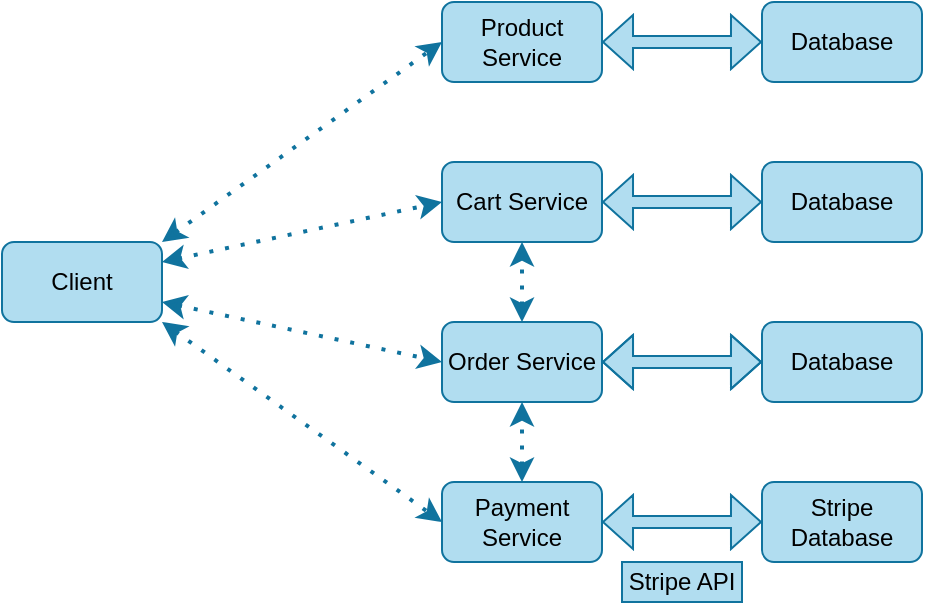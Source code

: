 <mxfile version="24.4.13" type="device">
  <diagram name="Page-1" id="SCOFKBDbG3q1_D7I9xyG">
    <mxGraphModel dx="880" dy="508" grid="1" gridSize="10" guides="1" tooltips="1" connect="1" arrows="1" fold="1" page="1" pageScale="1" pageWidth="850" pageHeight="1100" math="0" shadow="0">
      <root>
        <mxCell id="0" />
        <mxCell id="1" parent="0" />
        <mxCell id="1stWpTDprfd0dn-deF05-7" value="Client" style="rounded=1;whiteSpace=wrap;html=1;backgroundOutline=0;labelBackgroundColor=none;fillColor=#b1ddf0;strokeColor=#10739e;" vertex="1" parent="1">
          <mxGeometry x="160" y="360" width="80" height="40" as="geometry" />
        </mxCell>
        <mxCell id="1stWpTDprfd0dn-deF05-8" value="Cart Service" style="rounded=1;whiteSpace=wrap;html=1;backgroundOutline=0;labelBackgroundColor=none;fillColor=#b1ddf0;strokeColor=#10739e;" vertex="1" parent="1">
          <mxGeometry x="380" y="320" width="80" height="40" as="geometry" />
        </mxCell>
        <mxCell id="1stWpTDprfd0dn-deF05-9" value="Order Service" style="rounded=1;whiteSpace=wrap;html=1;backgroundOutline=0;labelBackgroundColor=none;fillColor=#b1ddf0;strokeColor=#10739e;" vertex="1" parent="1">
          <mxGeometry x="380" y="400" width="80" height="40" as="geometry" />
        </mxCell>
        <mxCell id="1stWpTDprfd0dn-deF05-10" value="Product Service" style="rounded=1;whiteSpace=wrap;html=1;backgroundOutline=0;labelBackgroundColor=none;fillColor=#b1ddf0;strokeColor=#10739e;" vertex="1" parent="1">
          <mxGeometry x="380" y="240" width="80" height="40" as="geometry" />
        </mxCell>
        <mxCell id="1stWpTDprfd0dn-deF05-11" value="Payment Service" style="rounded=1;whiteSpace=wrap;html=1;backgroundOutline=0;labelBackgroundColor=none;fillColor=#b1ddf0;strokeColor=#10739e;" vertex="1" parent="1">
          <mxGeometry x="380" y="480" width="80" height="40" as="geometry" />
        </mxCell>
        <mxCell id="1stWpTDprfd0dn-deF05-12" value="Database" style="rounded=1;whiteSpace=wrap;html=1;backgroundOutline=0;labelBackgroundColor=none;fillColor=#b1ddf0;strokeColor=#10739e;" vertex="1" parent="1">
          <mxGeometry x="540" y="240" width="80" height="40" as="geometry" />
        </mxCell>
        <mxCell id="1stWpTDprfd0dn-deF05-13" value="Database" style="rounded=1;whiteSpace=wrap;html=1;backgroundOutline=0;labelBackgroundColor=none;fillColor=#b1ddf0;strokeColor=#10739e;" vertex="1" parent="1">
          <mxGeometry x="540" y="320" width="80" height="40" as="geometry" />
        </mxCell>
        <mxCell id="1stWpTDprfd0dn-deF05-14" value="Database" style="rounded=1;whiteSpace=wrap;html=1;backgroundOutline=0;labelBackgroundColor=none;fillColor=#b1ddf0;strokeColor=#10739e;" vertex="1" parent="1">
          <mxGeometry x="540" y="400" width="80" height="40" as="geometry" />
        </mxCell>
        <mxCell id="1stWpTDprfd0dn-deF05-15" value="Stripe Database" style="rounded=1;whiteSpace=wrap;html=1;backgroundOutline=0;labelBackgroundColor=none;fillColor=#b1ddf0;strokeColor=#10739e;" vertex="1" parent="1">
          <mxGeometry x="540" y="480" width="80" height="40" as="geometry" />
        </mxCell>
        <mxCell id="1stWpTDprfd0dn-deF05-16" value="" style="shape=flexArrow;endArrow=classic;startArrow=classic;html=1;rounded=0;exitX=1;exitY=0.5;exitDx=0;exitDy=0;entryX=0;entryY=0.5;entryDx=0;entryDy=0;width=6;endSize=4.67;endWidth=20;startWidth=20;startSize=4.67;backgroundOutline=0;labelBackgroundColor=none;strokeColor=#10739e;fontColor=default;fillColor=#b1ddf0;" edge="1" parent="1" source="1stWpTDprfd0dn-deF05-10" target="1stWpTDprfd0dn-deF05-12">
          <mxGeometry width="100" height="100" relative="1" as="geometry">
            <mxPoint x="470" y="290" as="sourcePoint" />
            <mxPoint x="570" y="190" as="targetPoint" />
          </mxGeometry>
        </mxCell>
        <mxCell id="1stWpTDprfd0dn-deF05-17" value="" style="shape=flexArrow;endArrow=classic;startArrow=classic;html=1;rounded=0;exitX=1;exitY=0.5;exitDx=0;exitDy=0;entryX=0;entryY=0.5;entryDx=0;entryDy=0;width=6;endSize=4.67;endWidth=20;startWidth=20;startSize=4.67;backgroundOutline=0;labelBackgroundColor=none;strokeColor=#10739e;fontColor=default;fillColor=#b1ddf0;" edge="1" parent="1" source="1stWpTDprfd0dn-deF05-8" target="1stWpTDprfd0dn-deF05-13">
          <mxGeometry width="100" height="100" relative="1" as="geometry">
            <mxPoint x="470" y="270" as="sourcePoint" />
            <mxPoint x="550" y="270" as="targetPoint" />
          </mxGeometry>
        </mxCell>
        <mxCell id="1stWpTDprfd0dn-deF05-18" value="" style="shape=flexArrow;endArrow=classic;startArrow=classic;html=1;rounded=0;exitX=1;exitY=0.5;exitDx=0;exitDy=0;entryX=0;entryY=0.5;entryDx=0;entryDy=0;width=6;endSize=4.67;endWidth=20;startWidth=20;startSize=4.67;backgroundOutline=0;labelBackgroundColor=none;strokeColor=#10739e;fontColor=default;fillColor=#b1ddf0;" edge="1" parent="1" source="1stWpTDprfd0dn-deF05-9" target="1stWpTDprfd0dn-deF05-14">
          <mxGeometry width="100" height="100" relative="1" as="geometry">
            <mxPoint x="480" y="280" as="sourcePoint" />
            <mxPoint x="560" y="280" as="targetPoint" />
            <Array as="points">
              <mxPoint x="500" y="420" />
            </Array>
          </mxGeometry>
        </mxCell>
        <mxCell id="1stWpTDprfd0dn-deF05-19" value="" style="shape=flexArrow;endArrow=classic;startArrow=classic;html=1;rounded=0;exitX=1;exitY=0.5;exitDx=0;exitDy=0;entryX=0;entryY=0.5;entryDx=0;entryDy=0;width=6;endSize=4.67;endWidth=20;startWidth=20;startSize=4.67;backgroundOutline=0;labelBackgroundColor=none;strokeColor=#10739e;fontColor=default;fillColor=#b1ddf0;" edge="1" parent="1" source="1stWpTDprfd0dn-deF05-11" target="1stWpTDprfd0dn-deF05-15">
          <mxGeometry width="100" height="100" relative="1" as="geometry">
            <mxPoint x="490" y="290" as="sourcePoint" />
            <mxPoint x="570" y="290" as="targetPoint" />
          </mxGeometry>
        </mxCell>
        <mxCell id="1stWpTDprfd0dn-deF05-21" value="" style="endArrow=classic;dashed=1;html=1;dashPattern=1 3;strokeWidth=2;rounded=0;exitX=1;exitY=0;exitDx=0;exitDy=0;entryX=0;entryY=0.5;entryDx=0;entryDy=0;startArrow=classic;startFill=1;endFill=1;backgroundOutline=0;labelBackgroundColor=none;strokeColor=#10739e;fontColor=default;fillColor=#b1ddf0;" edge="1" parent="1" source="1stWpTDprfd0dn-deF05-7" target="1stWpTDprfd0dn-deF05-10">
          <mxGeometry width="50" height="50" relative="1" as="geometry">
            <mxPoint x="420" y="410" as="sourcePoint" />
            <mxPoint x="470" y="360" as="targetPoint" />
          </mxGeometry>
        </mxCell>
        <mxCell id="1stWpTDprfd0dn-deF05-22" value="" style="endArrow=classic;dashed=1;html=1;dashPattern=1 3;strokeWidth=2;rounded=0;exitX=1;exitY=0.25;exitDx=0;exitDy=0;entryX=0;entryY=0.5;entryDx=0;entryDy=0;startArrow=classic;startFill=1;endFill=1;backgroundOutline=0;labelBackgroundColor=none;strokeColor=#10739e;fontColor=default;fillColor=#b1ddf0;" edge="1" parent="1" source="1stWpTDprfd0dn-deF05-7" target="1stWpTDprfd0dn-deF05-8">
          <mxGeometry width="50" height="50" relative="1" as="geometry">
            <mxPoint x="190" y="395" as="sourcePoint" />
            <mxPoint x="390" y="270" as="targetPoint" />
          </mxGeometry>
        </mxCell>
        <mxCell id="1stWpTDprfd0dn-deF05-23" value="" style="endArrow=classic;dashed=1;html=1;dashPattern=1 3;strokeWidth=2;rounded=0;exitX=1;exitY=0.75;exitDx=0;exitDy=0;entryX=0;entryY=0.5;entryDx=0;entryDy=0;startArrow=classic;startFill=1;endFill=1;backgroundOutline=0;labelBackgroundColor=none;strokeColor=#10739e;fontColor=default;fillColor=#b1ddf0;" edge="1" parent="1" source="1stWpTDprfd0dn-deF05-7" target="1stWpTDprfd0dn-deF05-9">
          <mxGeometry width="50" height="50" relative="1" as="geometry">
            <mxPoint x="200" y="405" as="sourcePoint" />
            <mxPoint x="400" y="280" as="targetPoint" />
          </mxGeometry>
        </mxCell>
        <mxCell id="1stWpTDprfd0dn-deF05-24" value="" style="endArrow=classic;dashed=1;html=1;dashPattern=1 3;strokeWidth=2;rounded=0;exitX=1;exitY=1;exitDx=0;exitDy=0;entryX=0;entryY=0.5;entryDx=0;entryDy=0;startArrow=classic;startFill=1;endFill=1;backgroundOutline=0;labelBackgroundColor=none;strokeColor=#10739e;fontColor=default;fillColor=#b1ddf0;" edge="1" parent="1" source="1stWpTDprfd0dn-deF05-7" target="1stWpTDprfd0dn-deF05-11">
          <mxGeometry width="50" height="50" relative="1" as="geometry">
            <mxPoint x="210" y="415" as="sourcePoint" />
            <mxPoint x="410" y="290" as="targetPoint" />
          </mxGeometry>
        </mxCell>
        <mxCell id="1stWpTDprfd0dn-deF05-25" value="Stripe API" style="text;html=1;align=center;verticalAlign=middle;whiteSpace=wrap;rounded=0;backgroundOutline=0;labelBackgroundColor=none;fillColor=#b1ddf0;strokeColor=#10739e;" vertex="1" parent="1">
          <mxGeometry x="470" y="520" width="60" height="20" as="geometry" />
        </mxCell>
        <mxCell id="1stWpTDprfd0dn-deF05-26" value="" style="endArrow=classic;dashed=1;html=1;dashPattern=1 3;strokeWidth=2;rounded=0;exitX=0.5;exitY=0;exitDx=0;exitDy=0;entryX=0.5;entryY=1;entryDx=0;entryDy=0;startArrow=classic;startFill=1;endFill=1;backgroundOutline=0;labelBackgroundColor=none;strokeColor=#10739e;fontColor=default;fillColor=#b1ddf0;" edge="1" parent="1" source="1stWpTDprfd0dn-deF05-9" target="1stWpTDprfd0dn-deF05-8">
          <mxGeometry width="50" height="50" relative="1" as="geometry">
            <mxPoint x="250" y="380" as="sourcePoint" />
            <mxPoint x="390" y="350" as="targetPoint" />
          </mxGeometry>
        </mxCell>
        <mxCell id="1stWpTDprfd0dn-deF05-27" value="" style="endArrow=classic;dashed=1;html=1;dashPattern=1 3;strokeWidth=2;rounded=0;exitX=0.5;exitY=0;exitDx=0;exitDy=0;entryX=0.5;entryY=1;entryDx=0;entryDy=0;startArrow=classic;startFill=1;endFill=1;backgroundOutline=0;labelBackgroundColor=none;strokeColor=#10739e;fontColor=default;fillColor=#b1ddf0;" edge="1" parent="1" source="1stWpTDprfd0dn-deF05-11" target="1stWpTDprfd0dn-deF05-9">
          <mxGeometry width="50" height="50" relative="1" as="geometry">
            <mxPoint x="260" y="390" as="sourcePoint" />
            <mxPoint x="400" y="360" as="targetPoint" />
          </mxGeometry>
        </mxCell>
      </root>
    </mxGraphModel>
  </diagram>
</mxfile>
